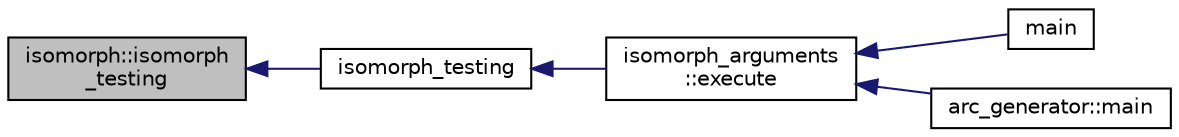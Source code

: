 digraph "isomorph::isomorph_testing"
{
  edge [fontname="Helvetica",fontsize="10",labelfontname="Helvetica",labelfontsize="10"];
  node [fontname="Helvetica",fontsize="10",shape=record];
  rankdir="LR";
  Node7912 [label="isomorph::isomorph\l_testing",height=0.2,width=0.4,color="black", fillcolor="grey75", style="filled", fontcolor="black"];
  Node7912 -> Node7913 [dir="back",color="midnightblue",fontsize="10",style="solid",fontname="Helvetica"];
  Node7913 [label="isomorph_testing",height=0.2,width=0.4,color="black", fillcolor="white", style="filled",URL="$d4/d7e/isomorph__global_8_c.html#a5a73cbe9f89c4727f086482ee2d238f9"];
  Node7913 -> Node7914 [dir="back",color="midnightblue",fontsize="10",style="solid",fontname="Helvetica"];
  Node7914 [label="isomorph_arguments\l::execute",height=0.2,width=0.4,color="black", fillcolor="white", style="filled",URL="$d5/de4/classisomorph__arguments.html#aa85e472d14906abdd5672dc66027583e"];
  Node7914 -> Node7915 [dir="back",color="midnightblue",fontsize="10",style="solid",fontname="Helvetica"];
  Node7915 [label="main",height=0.2,width=0.4,color="black", fillcolor="white", style="filled",URL="$d1/d5e/blt__main_8_c.html#a217dbf8b442f20279ea00b898af96f52"];
  Node7914 -> Node7916 [dir="back",color="midnightblue",fontsize="10",style="solid",fontname="Helvetica"];
  Node7916 [label="arc_generator::main",height=0.2,width=0.4,color="black", fillcolor="white", style="filled",URL="$d4/d21/classarc__generator.html#ad80140b51b165dad1fe6ab232be7829a"];
}
